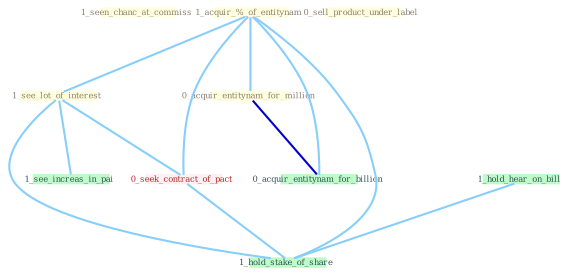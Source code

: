 Graph G{ 
    node
    [shape=polygon,style=filled,width=.5,height=.06,color="#BDFCC9",fixedsize=true,fontsize=4,
    fontcolor="#2f4f4f"];
    {node
    [color="#ffffe0", fontcolor="#8b7d6b"] "1_seen_chanc_at_commiss " "1_acquir_%_of_entitynam " "0_sell_product_under_label " "1_see_lot_of_interest " "0_acquir_entitynam_for_million "}
{node [color="#fff0f5", fontcolor="#b22222"] "0_seek_contract_of_pact "}
edge [color="#B0E2FF"];

	"1_acquir_%_of_entitynam " -- "1_see_lot_of_interest " [w="1", color="#87cefa" ];
	"1_acquir_%_of_entitynam " -- "0_acquir_entitynam_for_million " [w="1", color="#87cefa" ];
	"1_acquir_%_of_entitynam " -- "0_seek_contract_of_pact " [w="1", color="#87cefa" ];
	"1_acquir_%_of_entitynam " -- "0_acquir_entitynam_for_billion " [w="1", color="#87cefa" ];
	"1_acquir_%_of_entitynam " -- "1_hold_stake_of_share " [w="1", color="#87cefa" ];
	"1_see_lot_of_interest " -- "0_seek_contract_of_pact " [w="1", color="#87cefa" ];
	"1_see_lot_of_interest " -- "1_see_increas_in_pai " [w="1", color="#87cefa" ];
	"1_see_lot_of_interest " -- "1_hold_stake_of_share " [w="1", color="#87cefa" ];
	"0_acquir_entitynam_for_million " -- "0_acquir_entitynam_for_billion " [w="3", color="#0000cd" , len=0.6];
	"0_seek_contract_of_pact " -- "1_hold_stake_of_share " [w="1", color="#87cefa" ];
	"1_hold_hear_on_bill " -- "1_hold_stake_of_share " [w="1", color="#87cefa" ];
}